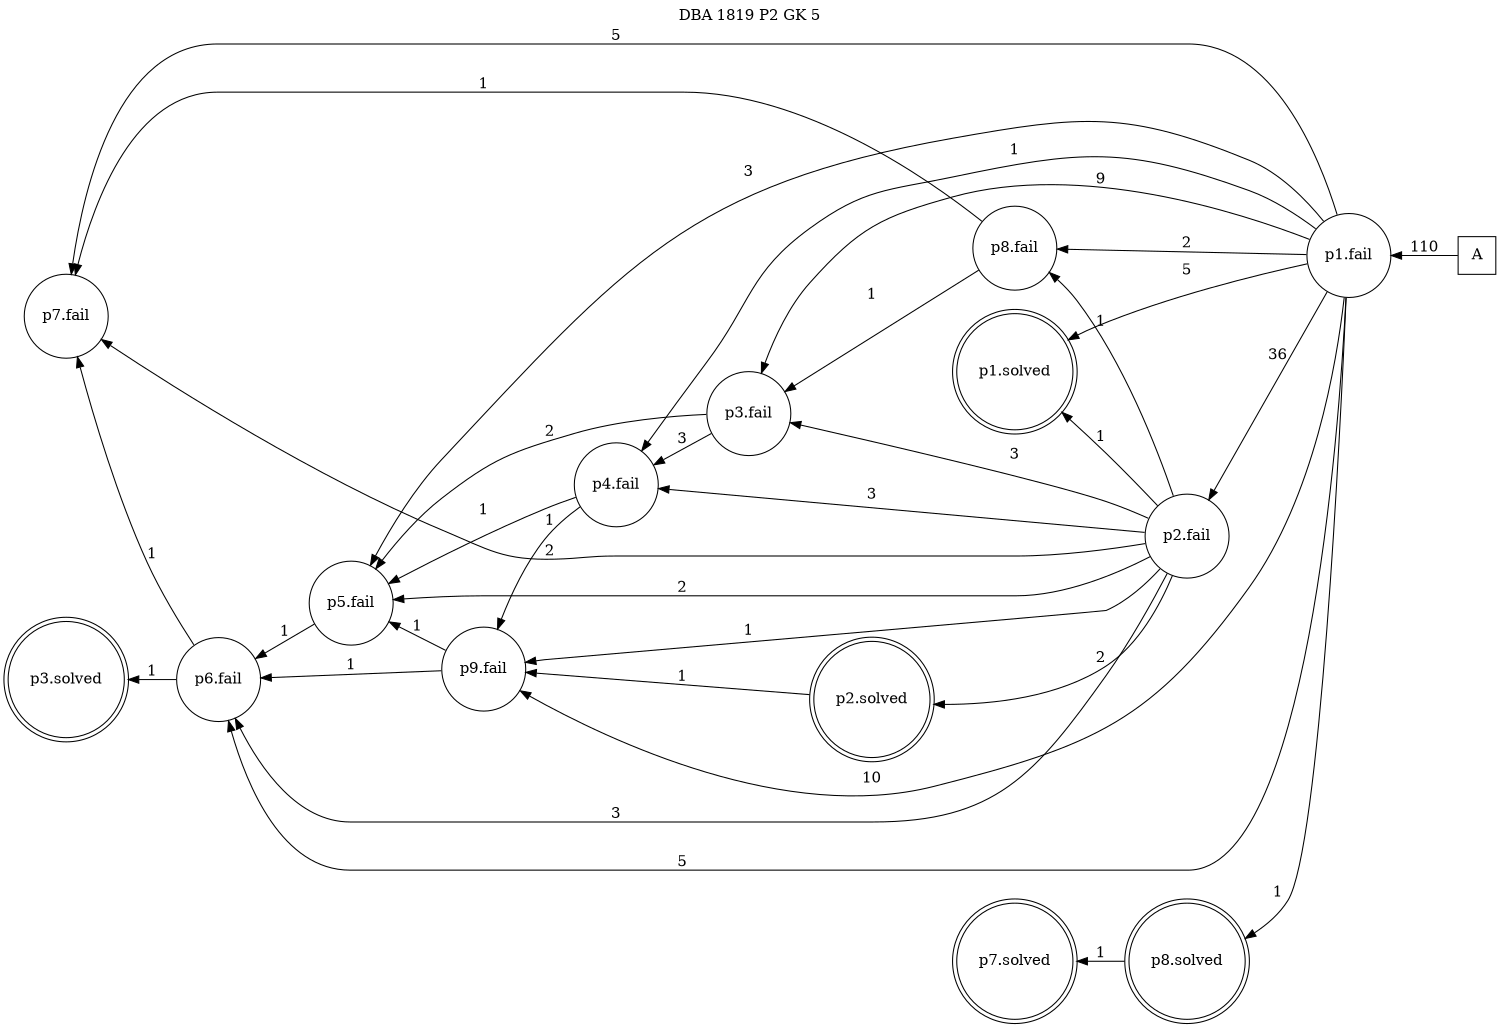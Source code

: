 digraph DBA_1819_P2_GK_5_GOOD {
labelloc="tl"
label= " DBA 1819 P2 GK 5 "
rankdir="RL";
graph [ size=" 10 , 10 !"]

"A" [shape="square" label="A"]
"p1.fail" [shape="circle" label="p1.fail"]
"p2.fail" [shape="circle" label="p2.fail"]
"p9.fail" [shape="circle" label="p9.fail"]
"p3.fail" [shape="circle" label="p3.fail"]
"p4.fail" [shape="circle" label="p4.fail"]
"p8.fail" [shape="circle" label="p8.fail"]
"p7.fail" [shape="circle" label="p7.fail"]
"p5.fail" [shape="circle" label="p5.fail"]
"p6.fail" [shape="circle" label="p6.fail"]
"p1.solved" [shape="doublecircle" label="p1.solved"]
"p2.solved" [shape="doublecircle" label="p2.solved"]
"p3.solved" [shape="doublecircle" label="p3.solved"]
"p8.solved" [shape="doublecircle" label="p8.solved"]
"p7.solved" [shape="doublecircle" label="p7.solved"]
"A" -> "p1.fail" [ label=110]
"p1.fail" -> "p2.fail" [ label=36]
"p1.fail" -> "p9.fail" [ label=10]
"p1.fail" -> "p3.fail" [ label=9]
"p1.fail" -> "p4.fail" [ label=1]
"p1.fail" -> "p8.fail" [ label=2]
"p1.fail" -> "p7.fail" [ label=5]
"p1.fail" -> "p5.fail" [ label=3]
"p1.fail" -> "p6.fail" [ label=5]
"p1.fail" -> "p1.solved" [ label=5]
"p1.fail" -> "p8.solved" [ label=1]
"p2.fail" -> "p9.fail" [ label=1]
"p2.fail" -> "p3.fail" [ label=3]
"p2.fail" -> "p4.fail" [ label=3]
"p2.fail" -> "p8.fail" [ label=1]
"p2.fail" -> "p7.fail" [ label=2]
"p2.fail" -> "p5.fail" [ label=2]
"p2.fail" -> "p6.fail" [ label=3]
"p2.fail" -> "p1.solved" [ label=1]
"p2.fail" -> "p2.solved" [ label=2]
"p9.fail" -> "p5.fail" [ label=1]
"p9.fail" -> "p6.fail" [ label=1]
"p3.fail" -> "p4.fail" [ label=3]
"p3.fail" -> "p5.fail" [ label=2]
"p4.fail" -> "p9.fail" [ label=1]
"p4.fail" -> "p5.fail" [ label=1]
"p8.fail" -> "p3.fail" [ label=1]
"p8.fail" -> "p7.fail" [ label=1]
"p5.fail" -> "p6.fail" [ label=1]
"p6.fail" -> "p7.fail" [ label=1]
"p6.fail" -> "p3.solved" [ label=1]
"p2.solved" -> "p9.fail" [ label=1]
"p8.solved" -> "p7.solved" [ label=1]
}
